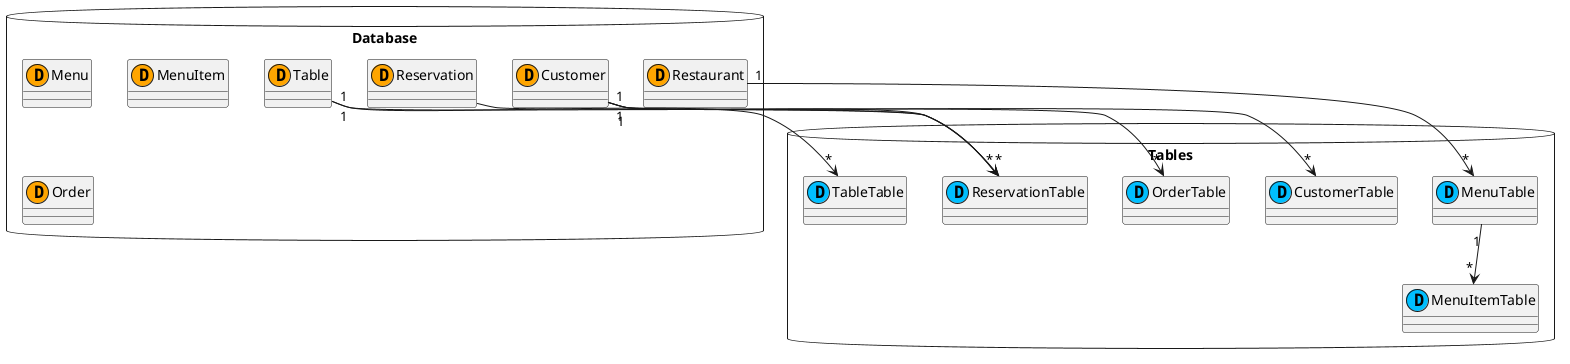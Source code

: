 @startuml restaurant_database_class_diagram

!define DATABASE_COLOR #FFA500
!define TABLE_COLOR #00BFFF
!define RESERVATION_COLOR #FF1493

package "Database" <<Database>> {
    class Restaurant << (D,DATABASE_COLOR) >>
    class Menu << (D,DATABASE_COLOR) >>
    class MenuItem << (D,DATABASE_COLOR) >>
    class Customer << (D,DATABASE_COLOR) >>
    class Order << (D,DATABASE_COLOR) >>
    class Table << (D,DATABASE_COLOR) >>
    class Reservation << (D,DATABASE_COLOR) >>
}

package "Tables" <<Database>> {
    class MenuTable << (D,TABLE_COLOR) >>
    class MenuItemTable << (D,TABLE_COLOR) >>
    class CustomerTable << (D,TABLE_COLOR) >>
    class OrderTable << (D,TABLE_COLOR) >>
    class TableTable << (D,TABLE_COLOR) >>
    class ReservationTable << (D,TABLE_COLOR) >>
}

Restaurant "1" --> "*" MenuTable
MenuTable "1" --> "*" MenuItemTable
Customer "1" --> "*" CustomerTable
Customer "1" --> "*" OrderTable
Table "1" --> "*" TableTable
Customer "1" --> "*" ReservationTable
Table "1" --> "*" ReservationTable

ReservationTable -- Reservation

@enduml

